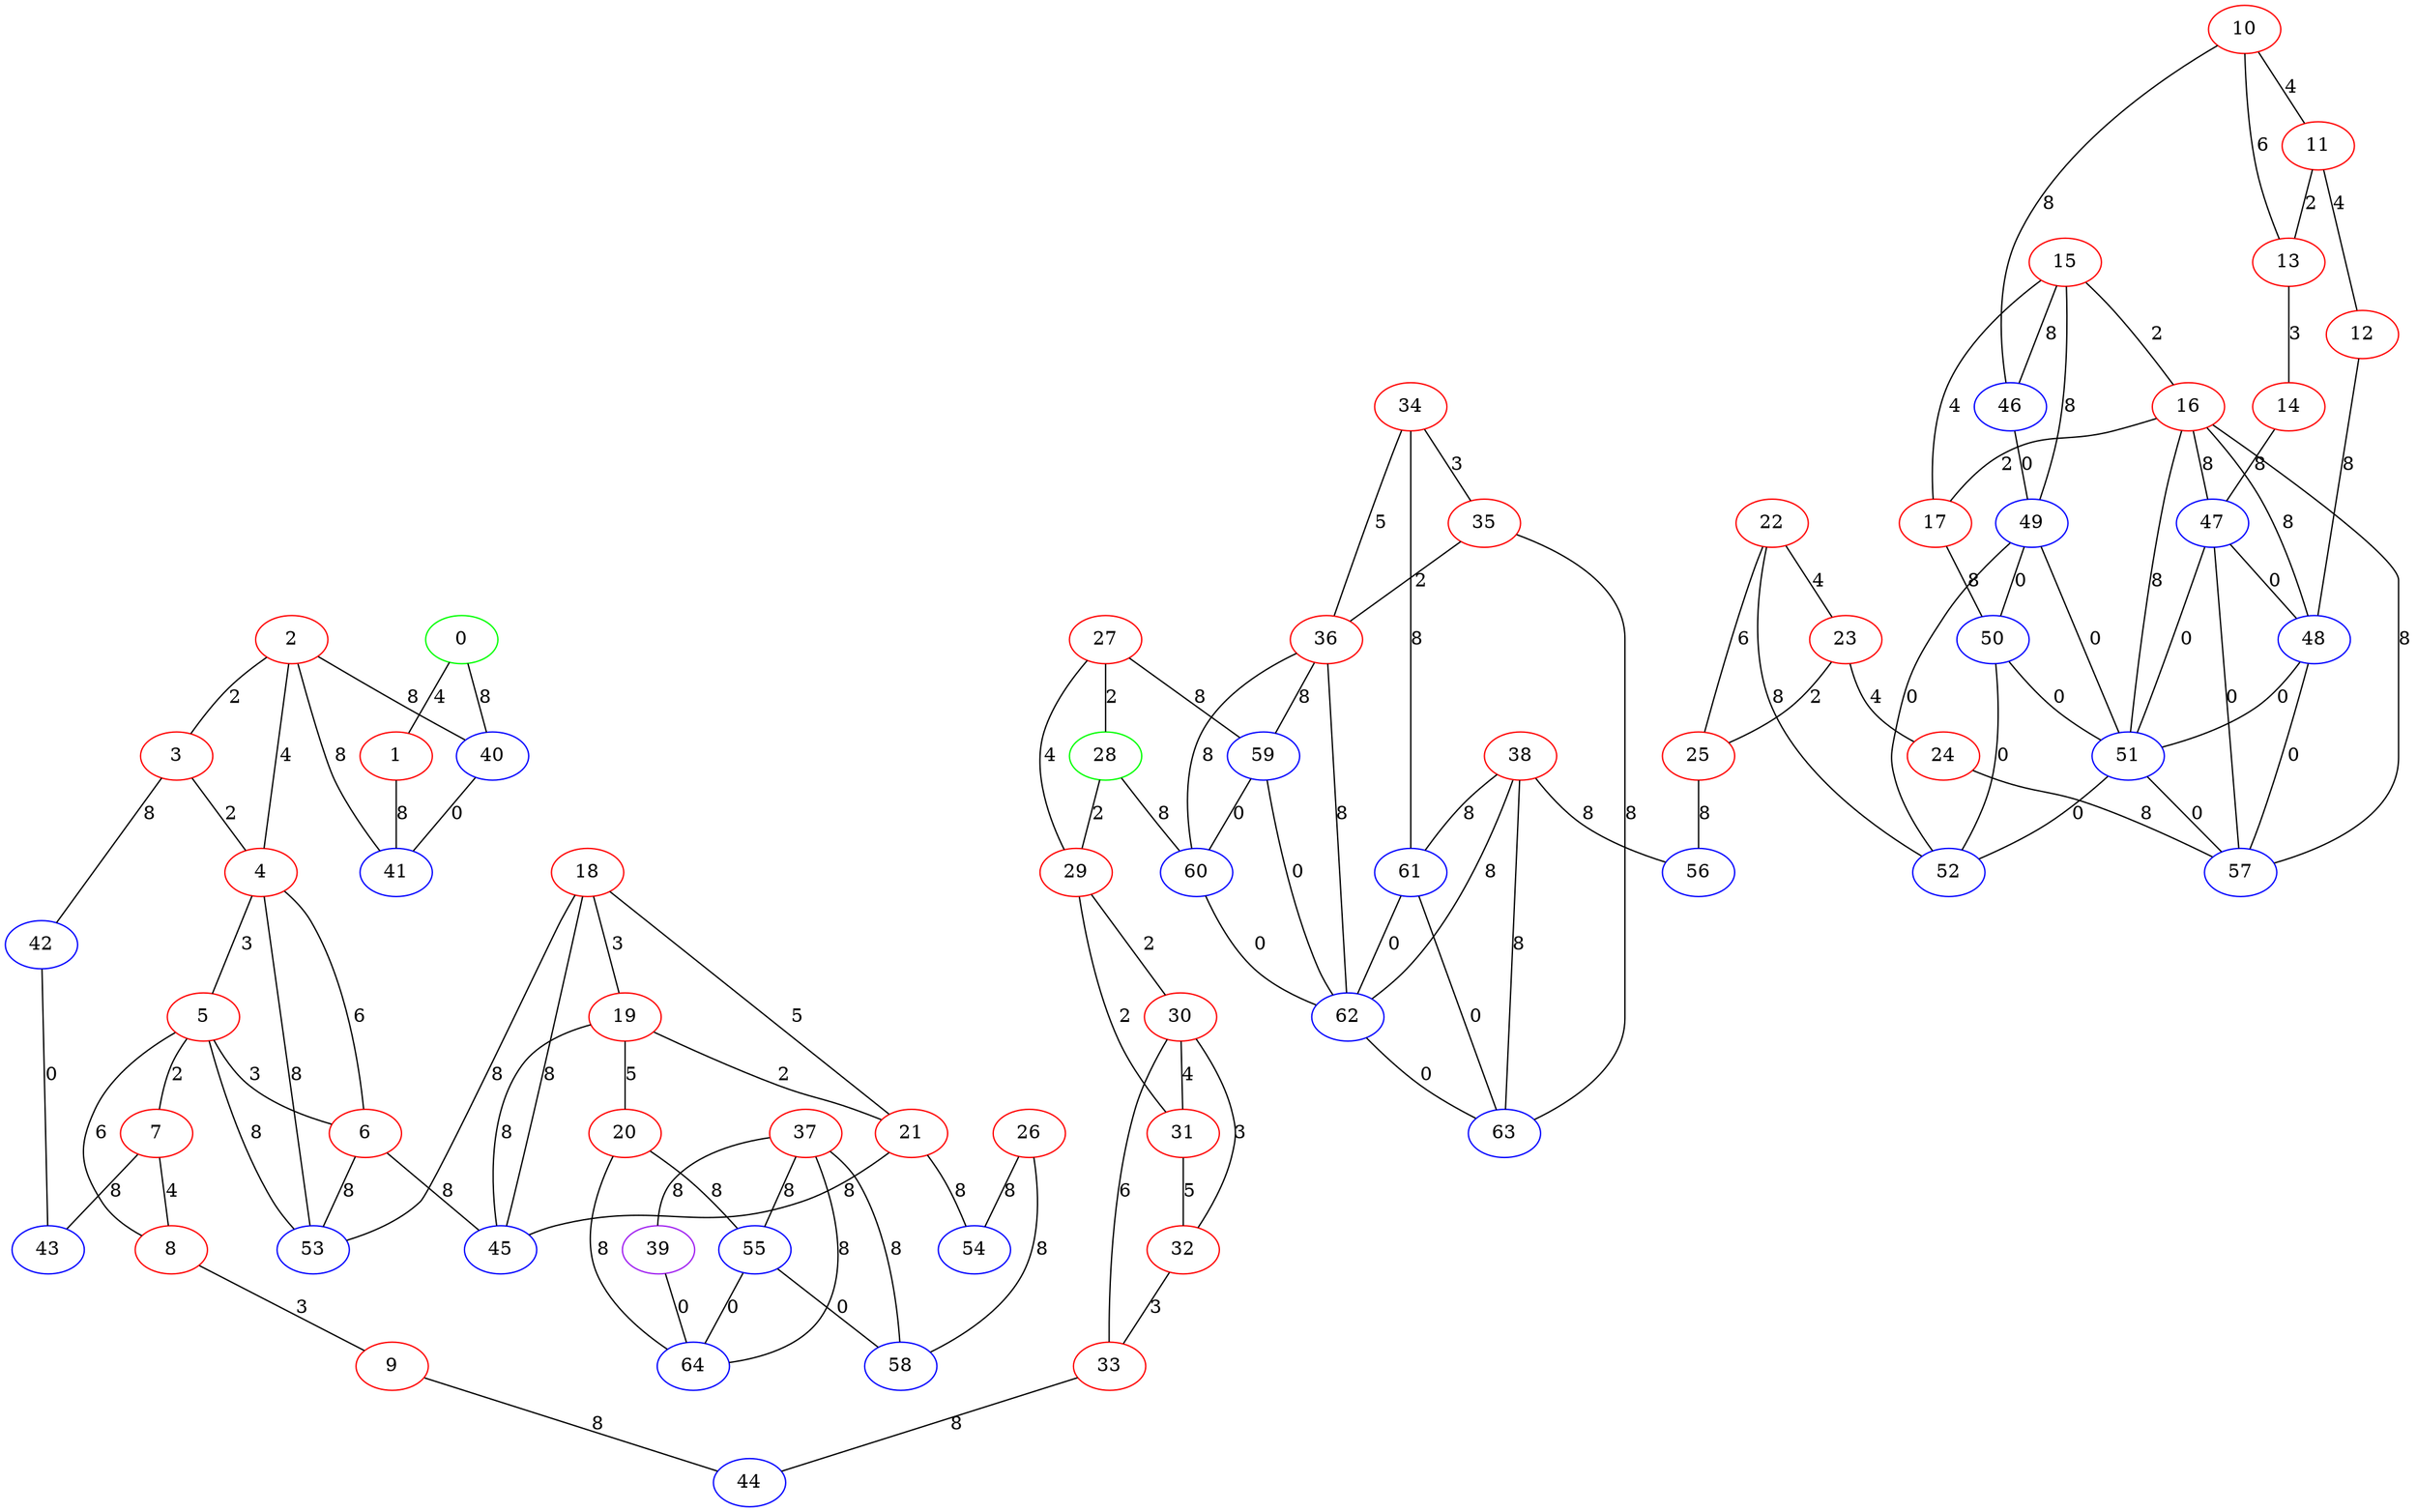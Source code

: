 graph "" {
0 [color=green, weight=2];
1 [color=red, weight=1];
2 [color=red, weight=1];
3 [color=red, weight=1];
4 [color=red, weight=1];
5 [color=red, weight=1];
6 [color=red, weight=1];
7 [color=red, weight=1];
8 [color=red, weight=1];
9 [color=red, weight=1];
10 [color=red, weight=1];
11 [color=red, weight=1];
12 [color=red, weight=1];
13 [color=red, weight=1];
14 [color=red, weight=1];
15 [color=red, weight=1];
16 [color=red, weight=1];
17 [color=red, weight=1];
18 [color=red, weight=1];
19 [color=red, weight=1];
20 [color=red, weight=1];
21 [color=red, weight=1];
22 [color=red, weight=1];
23 [color=red, weight=1];
24 [color=red, weight=1];
25 [color=red, weight=1];
26 [color=red, weight=1];
27 [color=red, weight=1];
28 [color=green, weight=2];
29 [color=red, weight=1];
30 [color=red, weight=1];
31 [color=red, weight=1];
32 [color=red, weight=1];
33 [color=red, weight=1];
34 [color=red, weight=1];
35 [color=red, weight=1];
36 [color=red, weight=1];
37 [color=red, weight=1];
38 [color=red, weight=1];
39 [color=purple, weight=4];
40 [color=blue, weight=3];
41 [color=blue, weight=3];
42 [color=blue, weight=3];
43 [color=blue, weight=3];
44 [color=blue, weight=3];
45 [color=blue, weight=3];
46 [color=blue, weight=3];
47 [color=blue, weight=3];
48 [color=blue, weight=3];
49 [color=blue, weight=3];
50 [color=blue, weight=3];
51 [color=blue, weight=3];
52 [color=blue, weight=3];
53 [color=blue, weight=3];
54 [color=blue, weight=3];
55 [color=blue, weight=3];
56 [color=blue, weight=3];
57 [color=blue, weight=3];
58 [color=blue, weight=3];
59 [color=blue, weight=3];
60 [color=blue, weight=3];
61 [color=blue, weight=3];
62 [color=blue, weight=3];
63 [color=blue, weight=3];
64 [color=blue, weight=3];
0 -- 40  [key=0, label=8];
0 -- 1  [key=0, label=4];
1 -- 41  [key=0, label=8];
2 -- 40  [key=0, label=8];
2 -- 41  [key=0, label=8];
2 -- 3  [key=0, label=2];
2 -- 4  [key=0, label=4];
3 -- 4  [key=0, label=2];
3 -- 42  [key=0, label=8];
4 -- 5  [key=0, label=3];
4 -- 6  [key=0, label=6];
4 -- 53  [key=0, label=8];
5 -- 8  [key=0, label=6];
5 -- 53  [key=0, label=8];
5 -- 6  [key=0, label=3];
5 -- 7  [key=0, label=2];
6 -- 53  [key=0, label=8];
6 -- 45  [key=0, label=8];
7 -- 8  [key=0, label=4];
7 -- 43  [key=0, label=8];
8 -- 9  [key=0, label=3];
9 -- 44  [key=0, label=8];
10 -- 11  [key=0, label=4];
10 -- 13  [key=0, label=6];
10 -- 46  [key=0, label=8];
11 -- 12  [key=0, label=4];
11 -- 13  [key=0, label=2];
12 -- 48  [key=0, label=8];
13 -- 14  [key=0, label=3];
14 -- 47  [key=0, label=8];
15 -- 16  [key=0, label=2];
15 -- 17  [key=0, label=4];
15 -- 46  [key=0, label=8];
15 -- 49  [key=0, label=8];
16 -- 47  [key=0, label=8];
16 -- 48  [key=0, label=8];
16 -- 17  [key=0, label=2];
16 -- 51  [key=0, label=8];
16 -- 57  [key=0, label=8];
17 -- 50  [key=0, label=8];
18 -- 53  [key=0, label=8];
18 -- 19  [key=0, label=3];
18 -- 21  [key=0, label=5];
18 -- 45  [key=0, label=8];
19 -- 20  [key=0, label=5];
19 -- 21  [key=0, label=2];
19 -- 45  [key=0, label=8];
20 -- 64  [key=0, label=8];
20 -- 55  [key=0, label=8];
21 -- 45  [key=0, label=8];
21 -- 54  [key=0, label=8];
22 -- 25  [key=0, label=6];
22 -- 52  [key=0, label=8];
22 -- 23  [key=0, label=4];
23 -- 24  [key=0, label=4];
23 -- 25  [key=0, label=2];
24 -- 57  [key=0, label=8];
25 -- 56  [key=0, label=8];
26 -- 58  [key=0, label=8];
26 -- 54  [key=0, label=8];
27 -- 59  [key=0, label=8];
27 -- 28  [key=0, label=2];
27 -- 29  [key=0, label=4];
28 -- 60  [key=0, label=8];
28 -- 29  [key=0, label=2];
29 -- 30  [key=0, label=2];
29 -- 31  [key=0, label=2];
30 -- 32  [key=0, label=3];
30 -- 33  [key=0, label=6];
30 -- 31  [key=0, label=4];
31 -- 32  [key=0, label=5];
32 -- 33  [key=0, label=3];
33 -- 44  [key=0, label=8];
34 -- 35  [key=0, label=3];
34 -- 36  [key=0, label=5];
34 -- 61  [key=0, label=8];
35 -- 36  [key=0, label=2];
35 -- 63  [key=0, label=8];
36 -- 59  [key=0, label=8];
36 -- 60  [key=0, label=8];
36 -- 62  [key=0, label=8];
37 -- 64  [key=0, label=8];
37 -- 58  [key=0, label=8];
37 -- 39  [key=0, label=8];
37 -- 55  [key=0, label=8];
38 -- 56  [key=0, label=8];
38 -- 61  [key=0, label=8];
38 -- 62  [key=0, label=8];
38 -- 63  [key=0, label=8];
39 -- 64  [key=0, label=0];
40 -- 41  [key=0, label=0];
42 -- 43  [key=0, label=0];
46 -- 49  [key=0, label=0];
47 -- 48  [key=0, label=0];
47 -- 57  [key=0, label=0];
47 -- 51  [key=0, label=0];
48 -- 57  [key=0, label=0];
48 -- 51  [key=0, label=0];
49 -- 50  [key=0, label=0];
49 -- 51  [key=0, label=0];
49 -- 52  [key=0, label=0];
50 -- 51  [key=0, label=0];
50 -- 52  [key=0, label=0];
51 -- 52  [key=0, label=0];
51 -- 57  [key=0, label=0];
55 -- 64  [key=0, label=0];
55 -- 58  [key=0, label=0];
59 -- 60  [key=0, label=0];
59 -- 62  [key=0, label=0];
60 -- 62  [key=0, label=0];
61 -- 62  [key=0, label=0];
61 -- 63  [key=0, label=0];
62 -- 63  [key=0, label=0];
}

